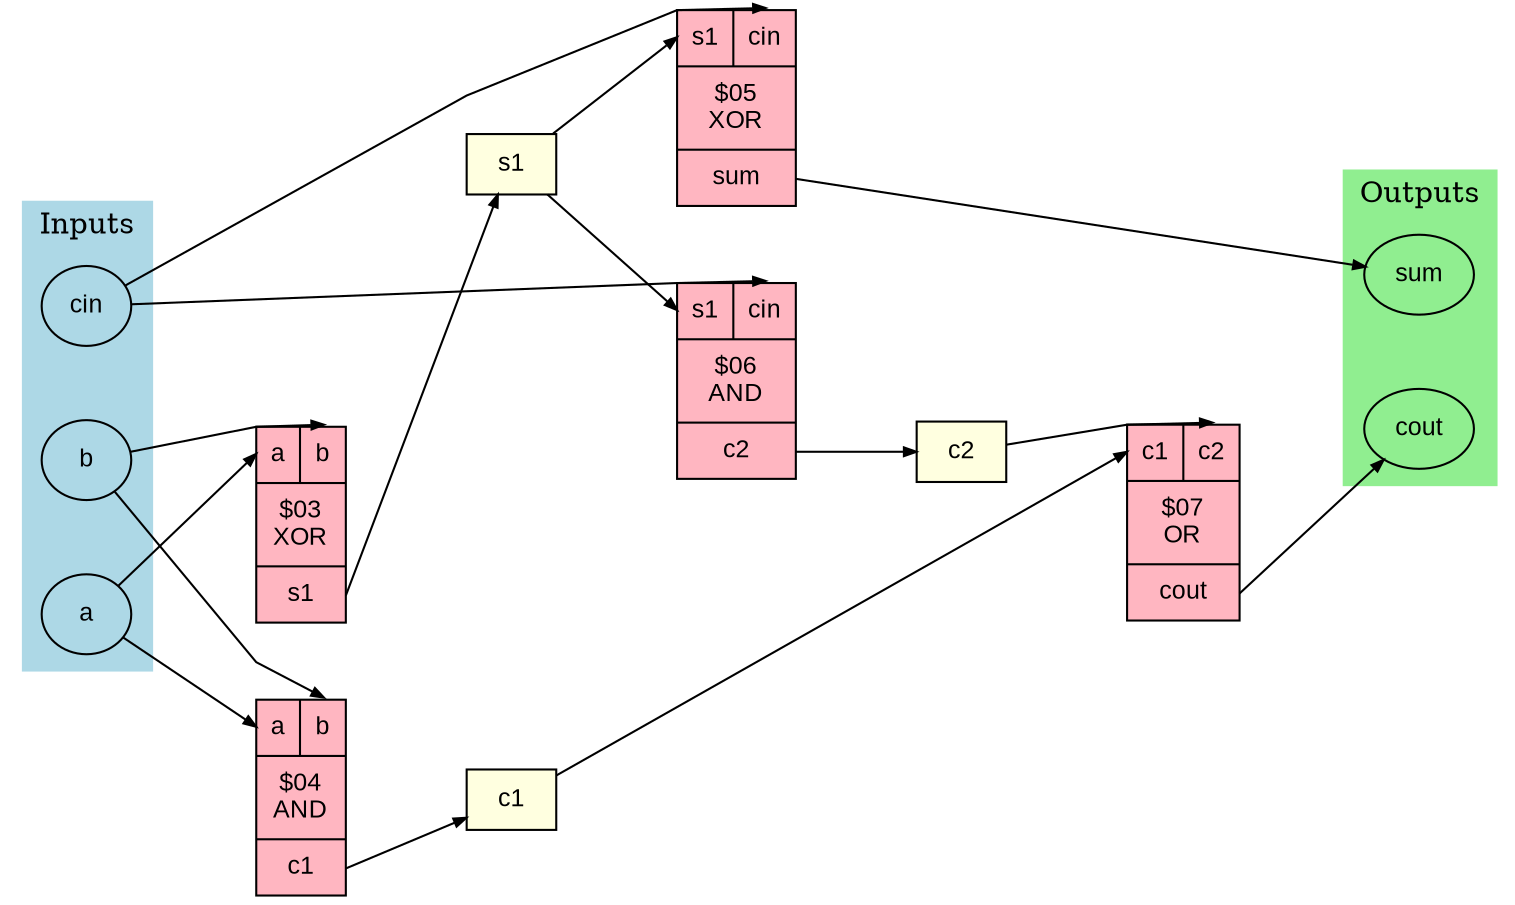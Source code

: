 digraph full_adder {
	graph [concentrate=false dpi=300 nodesep=0.5 ordering=out rankdir=LR ranksep=0.8 splines=polyline]
	node [fillcolor=white fontname=Arial fontsize=12 height=0.4 margin=0.1 penwidth=1.0 shape=record style=filled width=0.6]
	edge [arrowhead=normal arrowsize=0.6 fontname=Arial fontsize=10 penwidth=1.0]
	a [label=a fillcolor=lightblue shape=ellipse style=filled]
	b [label=b fillcolor=lightblue shape=ellipse style=filled]
	cin [label=cin fillcolor=lightblue shape=ellipse style=filled]
	sum [label=sum fillcolor=lightgreen shape=ellipse style=filled]
	cout [label=cout fillcolor=lightgreen shape=ellipse style=filled]
	s1 [label=s1 fillcolor=lightyellow shape=box style=filled]
	c1 [label=c1 fillcolor=lightyellow shape=box style=filled]
	c2 [label=c2 fillcolor=lightyellow shape=box style=filled]
	xor_xor1 [label="{<a> a|<b> b}|{$03\nXOR}|<s1> s1" fillcolor=lightpink shape=record style=filled]
	a -> xor_xor1:a
	b -> xor_xor1:b
	xor_xor1:s1 -> s1
	and_and1 [label="{<a> a|<b> b}|{$04\nAND}|<c1> c1" fillcolor=lightpink shape=record style=filled]
	a -> and_and1:a
	b -> and_and1:b
	and_and1:c1 -> c1
	xor_xor2 [label="{<s1> s1|<cin> cin}|{$05\nXOR}|<sum> sum" fillcolor=lightpink shape=record style=filled]
	s1 -> xor_xor2:s1
	cin -> xor_xor2:cin
	xor_xor2:sum -> sum
	and_and2 [label="{<s1> s1|<cin> cin}|{$06\nAND}|<c2> c2" fillcolor=lightpink shape=record style=filled]
	s1 -> and_and2:s1
	cin -> and_and2:cin
	and_and2:c2 -> c2
	or_or1 [label="{<c1> c1|<c2> c2}|{$07\nOR}|<cout> cout" fillcolor=lightpink shape=record style=filled]
	c1 -> or_or1:c1
	c2 -> or_or1:c2
	or_or1:cout -> cout
	subgraph cluster_inputs {
		color=lightblue label=Inputs rank=source style=filled
		a
		b
		cin
	}
	subgraph cluster_outputs {
		color=lightgreen label=Outputs rank=sink style=filled
		sum
		cout
	}
}
